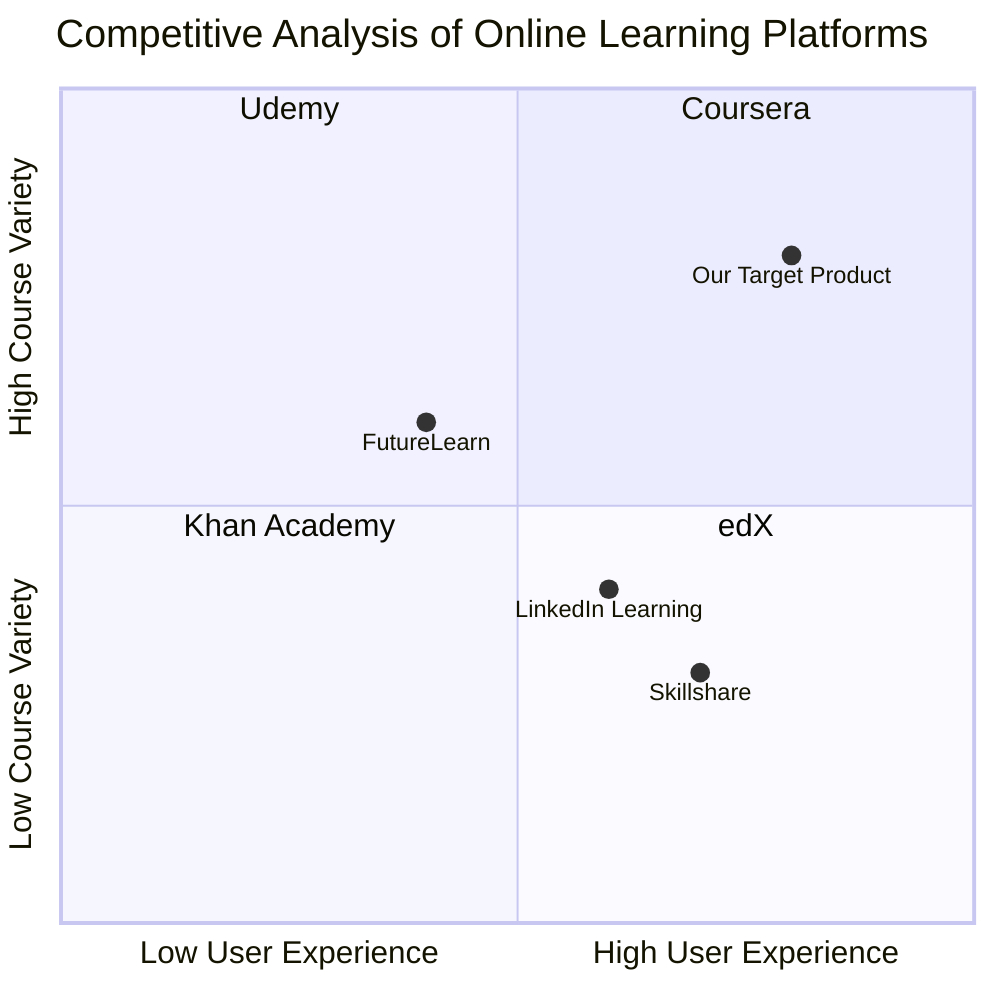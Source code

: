 quadrantChart
    title Competitive Analysis of Online Learning Platforms
    x-axis Low User Experience --> High User Experience
    y-axis Low Course Variety --> High Course Variety
    quadrant-1 Coursera
    quadrant-2 Udemy
    quadrant-3 Khan Academy
    quadrant-4 edX
    "LinkedIn Learning": [0.6, 0.4]
    "Skillshare": [0.7, 0.3]
    "FutureLearn": [0.4, 0.6]
    "Our Target Product": [0.8, 0.8]